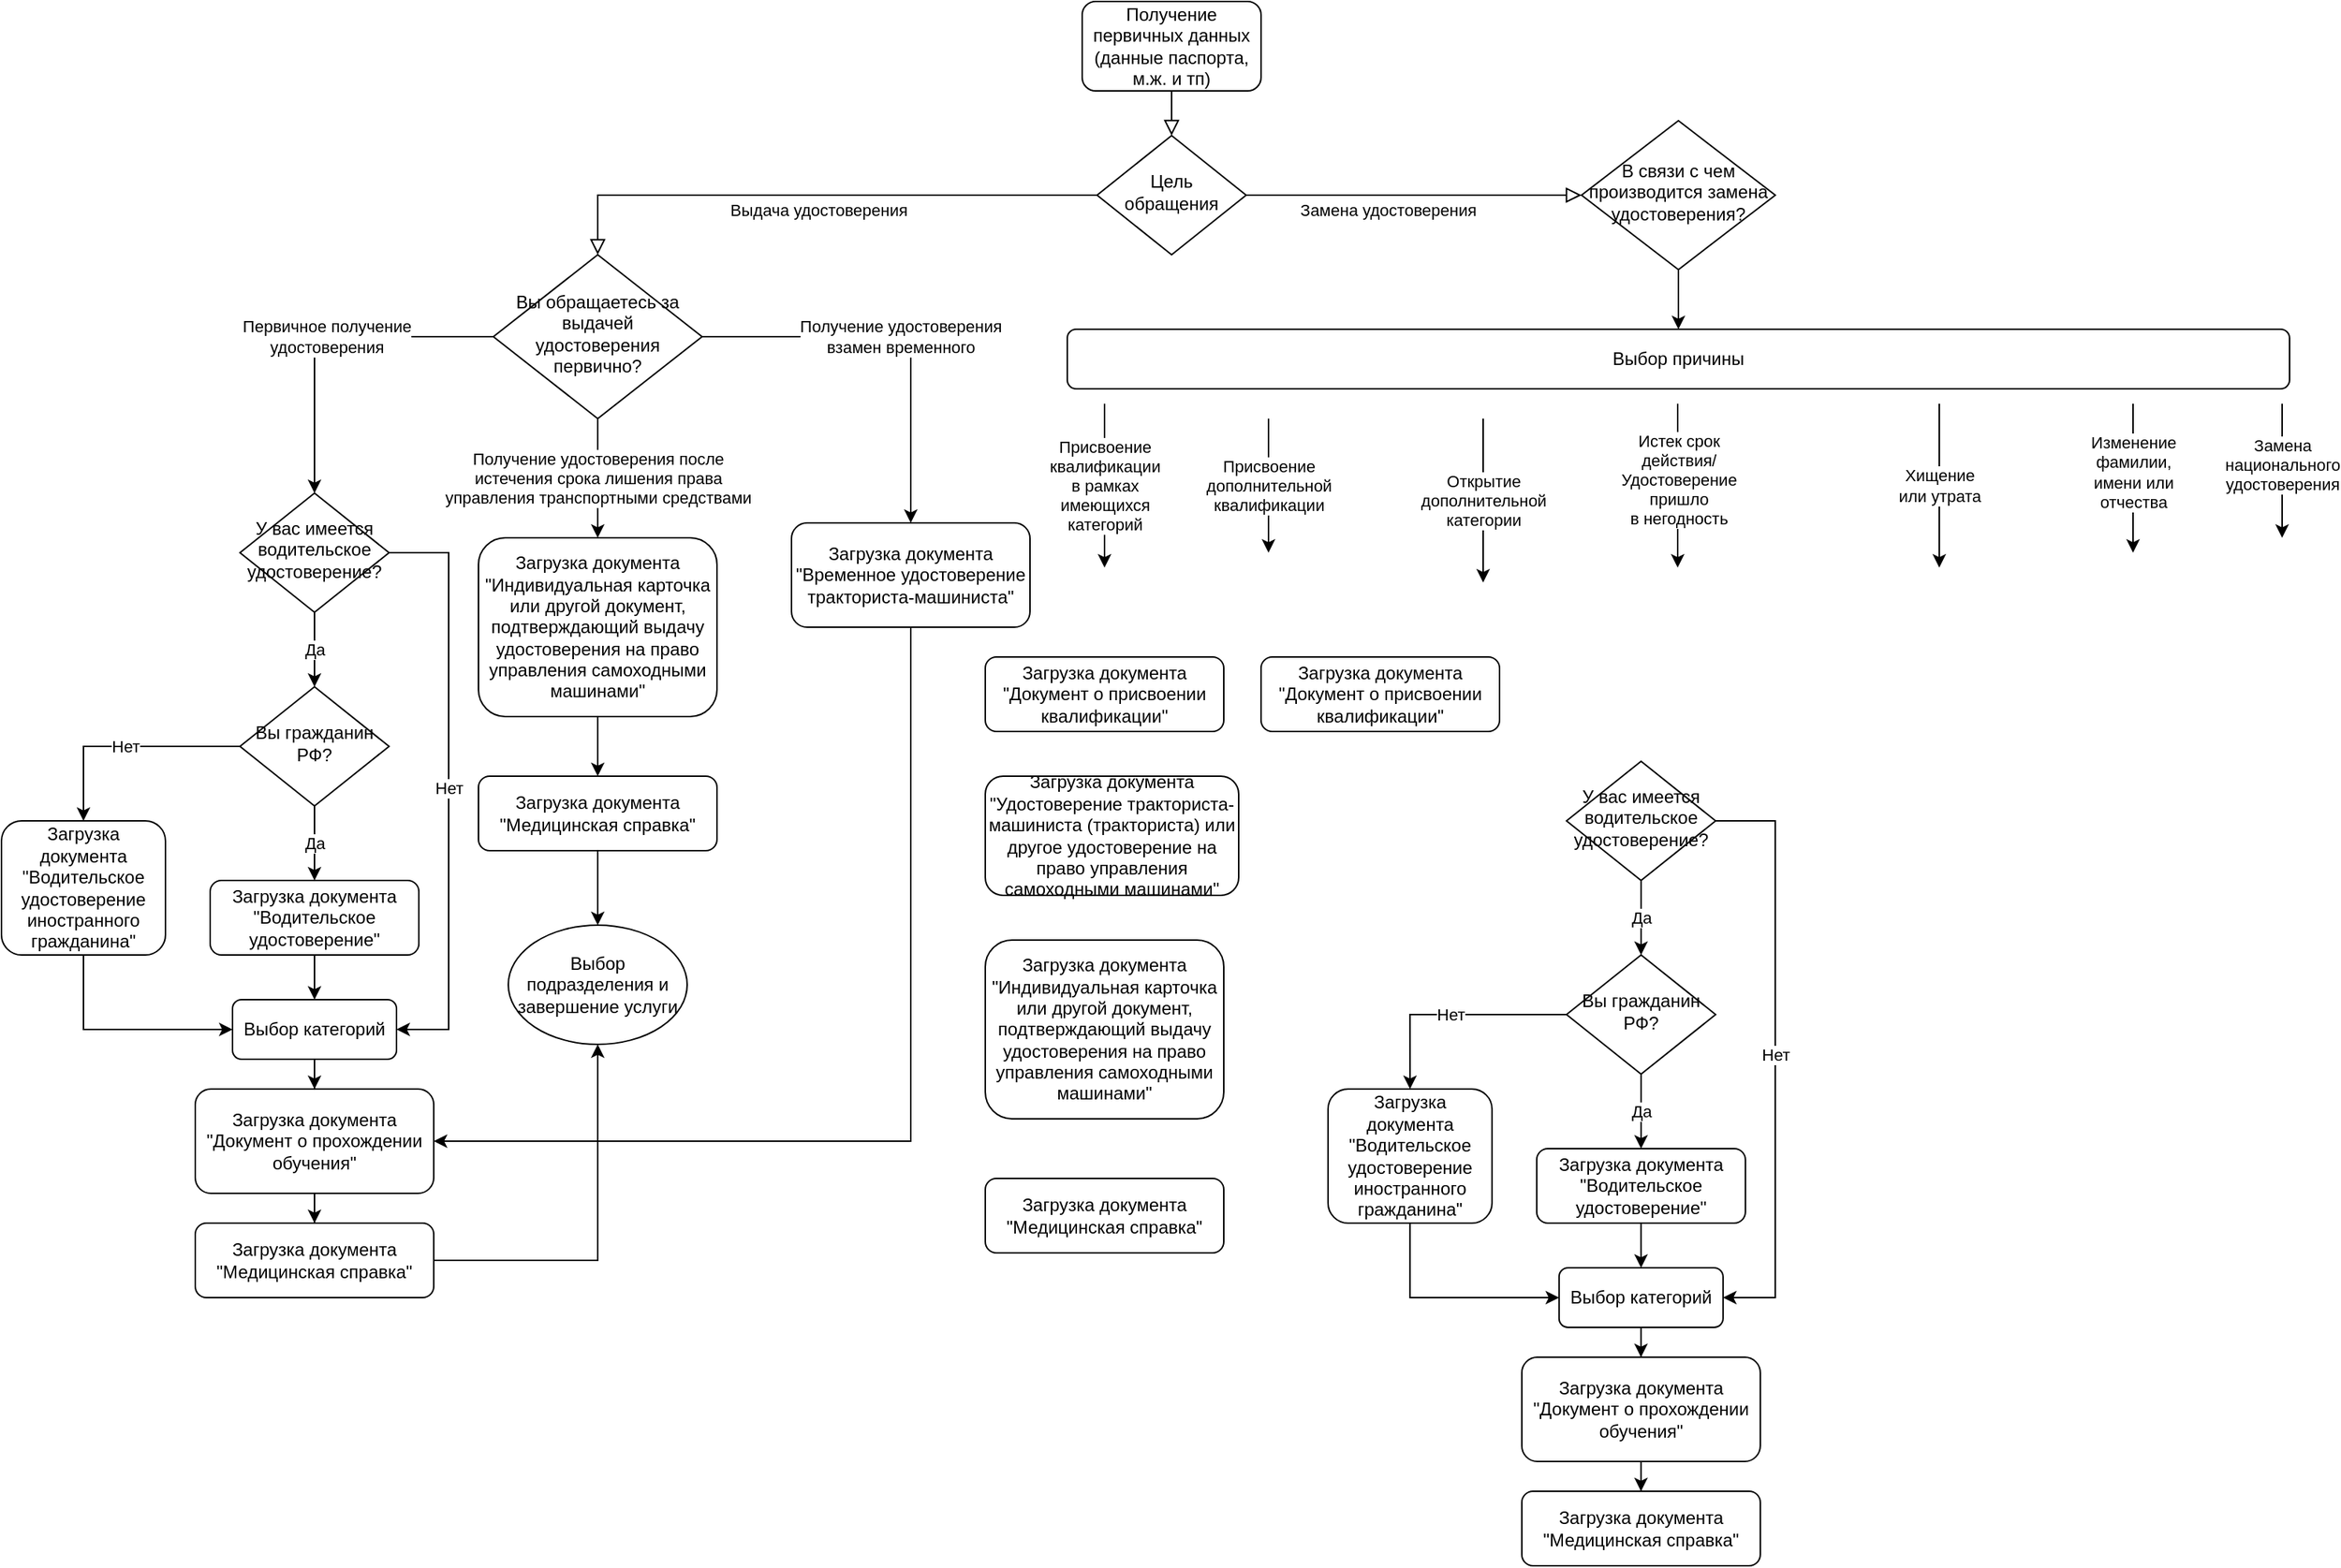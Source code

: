 <mxfile version="14.8.0" type="github" pages="2">
  <diagram id="C5RBs43oDa-KdzZeNtuy" name="Page-1">
    <mxGraphModel dx="1673" dy="896" grid="1" gridSize="10" guides="1" tooltips="1" connect="1" arrows="1" fold="1" page="1" pageScale="1" pageWidth="1654" pageHeight="1169" math="0" shadow="0">
      <root>
        <mxCell id="WIyWlLk6GJQsqaUBKTNV-0" />
        <mxCell id="WIyWlLk6GJQsqaUBKTNV-1" parent="WIyWlLk6GJQsqaUBKTNV-0" />
        <mxCell id="WIyWlLk6GJQsqaUBKTNV-2" value="" style="rounded=0;html=1;jettySize=auto;orthogonalLoop=1;fontSize=11;endArrow=block;endFill=0;endSize=8;strokeWidth=1;shadow=0;labelBackgroundColor=none;edgeStyle=orthogonalEdgeStyle;" parent="WIyWlLk6GJQsqaUBKTNV-1" source="WIyWlLk6GJQsqaUBKTNV-3" target="WIyWlLk6GJQsqaUBKTNV-6" edge="1">
          <mxGeometry relative="1" as="geometry" />
        </mxCell>
        <mxCell id="WIyWlLk6GJQsqaUBKTNV-3" value="Получение первичных данных (данные паспорта, м.ж. и тп)" style="rounded=1;whiteSpace=wrap;html=1;fontSize=12;glass=0;strokeWidth=1;shadow=0;" parent="WIyWlLk6GJQsqaUBKTNV-1" vertex="1">
          <mxGeometry x="765" y="40" width="120" height="60" as="geometry" />
        </mxCell>
        <mxCell id="WIyWlLk6GJQsqaUBKTNV-4" value="Замена удостоверения" style="rounded=0;html=1;jettySize=auto;orthogonalLoop=1;fontSize=11;endArrow=block;endFill=0;endSize=8;strokeWidth=1;shadow=0;labelBackgroundColor=none;edgeStyle=orthogonalEdgeStyle;entryX=0;entryY=0.5;entryDx=0;entryDy=0;" parent="WIyWlLk6GJQsqaUBKTNV-1" source="WIyWlLk6GJQsqaUBKTNV-6" target="LP5ZY8irFqe8Ylj5ovww-49" edge="1">
          <mxGeometry x="-0.156" y="-10" relative="1" as="geometry">
            <mxPoint as="offset" />
            <mxPoint x="825.0" y="260" as="targetPoint" />
          </mxGeometry>
        </mxCell>
        <mxCell id="WIyWlLk6GJQsqaUBKTNV-5" value="Выдача удостоверения" style="edgeStyle=orthogonalEdgeStyle;rounded=0;html=1;jettySize=auto;orthogonalLoop=1;fontSize=11;endArrow=block;endFill=0;endSize=8;strokeWidth=1;shadow=0;labelBackgroundColor=none;entryX=0.5;entryY=0;entryDx=0;entryDy=0;" parent="WIyWlLk6GJQsqaUBKTNV-1" source="WIyWlLk6GJQsqaUBKTNV-6" target="LP5ZY8irFqe8Ylj5ovww-3" edge="1">
          <mxGeometry y="10" relative="1" as="geometry">
            <mxPoint as="offset" />
            <mxPoint x="440" y="190" as="targetPoint" />
          </mxGeometry>
        </mxCell>
        <mxCell id="WIyWlLk6GJQsqaUBKTNV-6" value="Цель обращения" style="rhombus;whiteSpace=wrap;html=1;shadow=0;fontFamily=Helvetica;fontSize=12;align=center;strokeWidth=1;spacing=6;spacingTop=-4;" parent="WIyWlLk6GJQsqaUBKTNV-1" vertex="1">
          <mxGeometry x="775" y="130" width="100" height="80" as="geometry" />
        </mxCell>
        <mxCell id="LP5ZY8irFqe8Ylj5ovww-7" value="Первичное получение &lt;br&gt;удостоверения" style="edgeStyle=orthogonalEdgeStyle;rounded=0;orthogonalLoop=1;jettySize=auto;html=1;entryX=0.5;entryY=0;entryDx=0;entryDy=0;" edge="1" parent="WIyWlLk6GJQsqaUBKTNV-1" source="LP5ZY8irFqe8Ylj5ovww-3" target="LP5ZY8irFqe8Ylj5ovww-5">
          <mxGeometry relative="1" as="geometry" />
        </mxCell>
        <mxCell id="LP5ZY8irFqe8Ylj5ovww-8" value="Получение удостоверения после &lt;br&gt;истечения срока лишения права &lt;br&gt;управления транспортными средствами" style="edgeStyle=orthogonalEdgeStyle;rounded=0;orthogonalLoop=1;jettySize=auto;html=1;entryX=0.5;entryY=0;entryDx=0;entryDy=0;" edge="1" parent="WIyWlLk6GJQsqaUBKTNV-1" source="LP5ZY8irFqe8Ylj5ovww-3" target="LP5ZY8irFqe8Ylj5ovww-6">
          <mxGeometry relative="1" as="geometry" />
        </mxCell>
        <mxCell id="LP5ZY8irFqe8Ylj5ovww-10" value="Получение удостоверения &lt;br&gt;взамен временного" style="edgeStyle=orthogonalEdgeStyle;rounded=0;orthogonalLoop=1;jettySize=auto;html=1;entryX=0.5;entryY=0;entryDx=0;entryDy=0;" edge="1" parent="WIyWlLk6GJQsqaUBKTNV-1" source="LP5ZY8irFqe8Ylj5ovww-3" target="LP5ZY8irFqe8Ylj5ovww-9">
          <mxGeometry relative="1" as="geometry" />
        </mxCell>
        <mxCell id="LP5ZY8irFqe8Ylj5ovww-3" value="Вы обращаетесь за выдачей удостоверения первично?" style="rhombus;whiteSpace=wrap;html=1;shadow=0;fontFamily=Helvetica;fontSize=12;align=center;strokeWidth=1;spacing=6;spacingTop=-4;" vertex="1" parent="WIyWlLk6GJQsqaUBKTNV-1">
          <mxGeometry x="370" y="210" width="140" height="110" as="geometry" />
        </mxCell>
        <mxCell id="LP5ZY8irFqe8Ylj5ovww-12" value="Да" style="edgeStyle=orthogonalEdgeStyle;rounded=0;orthogonalLoop=1;jettySize=auto;html=1;entryX=0.5;entryY=0;entryDx=0;entryDy=0;" edge="1" parent="WIyWlLk6GJQsqaUBKTNV-1" source="LP5ZY8irFqe8Ylj5ovww-5" target="LP5ZY8irFqe8Ylj5ovww-11">
          <mxGeometry relative="1" as="geometry" />
        </mxCell>
        <mxCell id="LP5ZY8irFqe8Ylj5ovww-47" value="Нет" style="edgeStyle=orthogonalEdgeStyle;rounded=0;orthogonalLoop=1;jettySize=auto;html=1;entryX=1;entryY=0.5;entryDx=0;entryDy=0;" edge="1" parent="WIyWlLk6GJQsqaUBKTNV-1" source="LP5ZY8irFqe8Ylj5ovww-5" target="LP5ZY8irFqe8Ylj5ovww-29">
          <mxGeometry relative="1" as="geometry">
            <Array as="points">
              <mxPoint x="340" y="410" />
              <mxPoint x="340" y="730" />
            </Array>
          </mxGeometry>
        </mxCell>
        <mxCell id="LP5ZY8irFqe8Ylj5ovww-5" value="У вас имеется водительское удостоверение?" style="rhombus;whiteSpace=wrap;html=1;shadow=0;fontFamily=Helvetica;fontSize=12;align=center;strokeWidth=1;spacing=6;spacingTop=-4;" vertex="1" parent="WIyWlLk6GJQsqaUBKTNV-1">
          <mxGeometry x="200" y="370" width="100" height="80" as="geometry" />
        </mxCell>
        <mxCell id="LP5ZY8irFqe8Ylj5ovww-17" style="edgeStyle=orthogonalEdgeStyle;rounded=0;orthogonalLoop=1;jettySize=auto;html=1;entryX=0.5;entryY=0;entryDx=0;entryDy=0;" edge="1" parent="WIyWlLk6GJQsqaUBKTNV-1" source="LP5ZY8irFqe8Ylj5ovww-6" target="LP5ZY8irFqe8Ylj5ovww-15">
          <mxGeometry relative="1" as="geometry" />
        </mxCell>
        <mxCell id="LP5ZY8irFqe8Ylj5ovww-6" value="Загрузка документа &quot;Индивидуальная карточка или другой документ, подтверждающий выдачу удостоверения на право управления самоходными машинами&quot;" style="rounded=1;whiteSpace=wrap;html=1;shadow=0;strokeWidth=1;" vertex="1" parent="WIyWlLk6GJQsqaUBKTNV-1">
          <mxGeometry x="360" y="400" width="160" height="120" as="geometry" />
        </mxCell>
        <mxCell id="LP5ZY8irFqe8Ylj5ovww-46" style="edgeStyle=orthogonalEdgeStyle;rounded=0;orthogonalLoop=1;jettySize=auto;html=1;entryX=1;entryY=0.5;entryDx=0;entryDy=0;" edge="1" parent="WIyWlLk6GJQsqaUBKTNV-1" source="LP5ZY8irFqe8Ylj5ovww-9" target="LP5ZY8irFqe8Ylj5ovww-31">
          <mxGeometry relative="1" as="geometry">
            <Array as="points">
              <mxPoint x="650" y="805" />
            </Array>
          </mxGeometry>
        </mxCell>
        <mxCell id="LP5ZY8irFqe8Ylj5ovww-9" value="Загрузка документа &quot;Временное удостоверение тракториста-машиниста&quot;" style="rounded=1;whiteSpace=wrap;html=1;shadow=0;strokeWidth=1;" vertex="1" parent="WIyWlLk6GJQsqaUBKTNV-1">
          <mxGeometry x="570" y="390" width="160" height="70" as="geometry" />
        </mxCell>
        <mxCell id="LP5ZY8irFqe8Ylj5ovww-25" value="Да" style="edgeStyle=orthogonalEdgeStyle;rounded=0;orthogonalLoop=1;jettySize=auto;html=1;entryX=0.5;entryY=0;entryDx=0;entryDy=0;" edge="1" parent="WIyWlLk6GJQsqaUBKTNV-1" source="LP5ZY8irFqe8Ylj5ovww-11" target="LP5ZY8irFqe8Ylj5ovww-24">
          <mxGeometry relative="1" as="geometry" />
        </mxCell>
        <mxCell id="LP5ZY8irFqe8Ylj5ovww-28" value="Нет" style="edgeStyle=orthogonalEdgeStyle;rounded=0;orthogonalLoop=1;jettySize=auto;html=1;entryX=0.5;entryY=0;entryDx=0;entryDy=0;" edge="1" parent="WIyWlLk6GJQsqaUBKTNV-1" source="LP5ZY8irFqe8Ylj5ovww-11" target="LP5ZY8irFqe8Ylj5ovww-26">
          <mxGeometry relative="1" as="geometry" />
        </mxCell>
        <mxCell id="LP5ZY8irFqe8Ylj5ovww-11" value="Вы гражданин РФ?" style="rhombus;whiteSpace=wrap;html=1;shadow=0;fontFamily=Helvetica;fontSize=12;align=center;strokeWidth=1;spacing=6;spacingTop=-4;" vertex="1" parent="WIyWlLk6GJQsqaUBKTNV-1">
          <mxGeometry x="200" y="500" width="100" height="80" as="geometry" />
        </mxCell>
        <mxCell id="LP5ZY8irFqe8Ylj5ovww-18" style="edgeStyle=orthogonalEdgeStyle;rounded=0;orthogonalLoop=1;jettySize=auto;html=1;entryX=0.5;entryY=0;entryDx=0;entryDy=0;" edge="1" parent="WIyWlLk6GJQsqaUBKTNV-1" source="LP5ZY8irFqe8Ylj5ovww-15" target="LP5ZY8irFqe8Ylj5ovww-16">
          <mxGeometry relative="1" as="geometry" />
        </mxCell>
        <mxCell id="LP5ZY8irFqe8Ylj5ovww-15" value="Загрузка документа &quot;Медицинская справка&quot;" style="rounded=1;whiteSpace=wrap;html=1;shadow=0;strokeWidth=1;" vertex="1" parent="WIyWlLk6GJQsqaUBKTNV-1">
          <mxGeometry x="360" y="560" width="160" height="50" as="geometry" />
        </mxCell>
        <mxCell id="LP5ZY8irFqe8Ylj5ovww-16" value="Выбор подразделения и завершение услуги" style="ellipse;whiteSpace=wrap;html=1;shadow=0;strokeWidth=1;" vertex="1" parent="WIyWlLk6GJQsqaUBKTNV-1">
          <mxGeometry x="380" y="660" width="120" height="80" as="geometry" />
        </mxCell>
        <mxCell id="LP5ZY8irFqe8Ylj5ovww-30" style="edgeStyle=orthogonalEdgeStyle;rounded=0;orthogonalLoop=1;jettySize=auto;html=1;entryX=0.5;entryY=0;entryDx=0;entryDy=0;" edge="1" parent="WIyWlLk6GJQsqaUBKTNV-1" source="LP5ZY8irFqe8Ylj5ovww-24" target="LP5ZY8irFqe8Ylj5ovww-29">
          <mxGeometry relative="1" as="geometry" />
        </mxCell>
        <mxCell id="LP5ZY8irFqe8Ylj5ovww-24" value="Загрузка документа &quot;Водительское удостоверение&quot;" style="rounded=1;whiteSpace=wrap;html=1;shadow=0;strokeWidth=1;" vertex="1" parent="WIyWlLk6GJQsqaUBKTNV-1">
          <mxGeometry x="180" y="630" width="140" height="50" as="geometry" />
        </mxCell>
        <mxCell id="LP5ZY8irFqe8Ylj5ovww-44" style="edgeStyle=orthogonalEdgeStyle;rounded=0;orthogonalLoop=1;jettySize=auto;html=1;entryX=0;entryY=0.5;entryDx=0;entryDy=0;" edge="1" parent="WIyWlLk6GJQsqaUBKTNV-1" source="LP5ZY8irFqe8Ylj5ovww-26" target="LP5ZY8irFqe8Ylj5ovww-29">
          <mxGeometry relative="1" as="geometry">
            <Array as="points">
              <mxPoint x="95" y="730" />
            </Array>
          </mxGeometry>
        </mxCell>
        <mxCell id="LP5ZY8irFqe8Ylj5ovww-26" value="Загрузка документа &quot;Водительское удостоверение иностранного гражданина&quot;" style="rounded=1;whiteSpace=wrap;html=1;shadow=0;strokeWidth=1;" vertex="1" parent="WIyWlLk6GJQsqaUBKTNV-1">
          <mxGeometry x="40" y="590" width="110" height="90" as="geometry" />
        </mxCell>
        <mxCell id="LP5ZY8irFqe8Ylj5ovww-33" style="edgeStyle=orthogonalEdgeStyle;rounded=0;orthogonalLoop=1;jettySize=auto;html=1;" edge="1" parent="WIyWlLk6GJQsqaUBKTNV-1" source="LP5ZY8irFqe8Ylj5ovww-29" target="LP5ZY8irFqe8Ylj5ovww-31">
          <mxGeometry relative="1" as="geometry" />
        </mxCell>
        <mxCell id="LP5ZY8irFqe8Ylj5ovww-29" value="Выбор категорий" style="rounded=1;whiteSpace=wrap;html=1;shadow=0;strokeWidth=1;" vertex="1" parent="WIyWlLk6GJQsqaUBKTNV-1">
          <mxGeometry x="195" y="710" width="110" height="40" as="geometry" />
        </mxCell>
        <mxCell id="LP5ZY8irFqe8Ylj5ovww-34" style="edgeStyle=orthogonalEdgeStyle;rounded=0;orthogonalLoop=1;jettySize=auto;html=1;" edge="1" parent="WIyWlLk6GJQsqaUBKTNV-1" source="LP5ZY8irFqe8Ylj5ovww-31" target="LP5ZY8irFqe8Ylj5ovww-32">
          <mxGeometry relative="1" as="geometry" />
        </mxCell>
        <mxCell id="LP5ZY8irFqe8Ylj5ovww-31" value="Загрузка документа &quot;Документ о прохождении обучения&quot;" style="rounded=1;whiteSpace=wrap;html=1;shadow=0;strokeWidth=1;" vertex="1" parent="WIyWlLk6GJQsqaUBKTNV-1">
          <mxGeometry x="170" y="770" width="160" height="70" as="geometry" />
        </mxCell>
        <mxCell id="LP5ZY8irFqe8Ylj5ovww-35" style="edgeStyle=orthogonalEdgeStyle;rounded=0;orthogonalLoop=1;jettySize=auto;html=1;entryX=0.5;entryY=1;entryDx=0;entryDy=0;" edge="1" parent="WIyWlLk6GJQsqaUBKTNV-1" source="LP5ZY8irFqe8Ylj5ovww-32" target="LP5ZY8irFqe8Ylj5ovww-16">
          <mxGeometry relative="1" as="geometry" />
        </mxCell>
        <mxCell id="LP5ZY8irFqe8Ylj5ovww-32" value="Загрузка документа &quot;Медицинская справка&quot;" style="rounded=1;whiteSpace=wrap;html=1;shadow=0;strokeWidth=1;" vertex="1" parent="WIyWlLk6GJQsqaUBKTNV-1">
          <mxGeometry x="170" y="860" width="160" height="50" as="geometry" />
        </mxCell>
        <mxCell id="LP5ZY8irFqe8Ylj5ovww-54" style="edgeStyle=orthogonalEdgeStyle;rounded=0;orthogonalLoop=1;jettySize=auto;html=1;" edge="1" parent="WIyWlLk6GJQsqaUBKTNV-1" source="LP5ZY8irFqe8Ylj5ovww-49" target="LP5ZY8irFqe8Ylj5ovww-53">
          <mxGeometry relative="1" as="geometry" />
        </mxCell>
        <mxCell id="LP5ZY8irFqe8Ylj5ovww-49" value="В связи с чем производится замена удостоверения?" style="rhombus;whiteSpace=wrap;html=1;shadow=0;fontFamily=Helvetica;fontSize=12;align=center;strokeWidth=1;spacing=6;spacingTop=-4;" vertex="1" parent="WIyWlLk6GJQsqaUBKTNV-1">
          <mxGeometry x="1100" y="120" width="130" height="100" as="geometry" />
        </mxCell>
        <mxCell id="LP5ZY8irFqe8Ylj5ovww-56" value="Присвоение &lt;br&gt;дополнительной &lt;br&gt;квалификации" style="edgeStyle=orthogonalEdgeStyle;rounded=0;orthogonalLoop=1;jettySize=auto;html=1;" edge="1" parent="WIyWlLk6GJQsqaUBKTNV-1">
          <mxGeometry relative="1" as="geometry">
            <mxPoint x="890" y="410" as="targetPoint" />
            <mxPoint x="890" y="320" as="sourcePoint" />
          </mxGeometry>
        </mxCell>
        <mxCell id="LP5ZY8irFqe8Ylj5ovww-59" value="Присвоение &lt;br&gt;квалификации &lt;br&gt;в рамках &lt;br&gt;имеющихся &lt;br&gt;категорий" style="edgeStyle=orthogonalEdgeStyle;rounded=0;orthogonalLoop=1;jettySize=auto;html=1;" edge="1" parent="WIyWlLk6GJQsqaUBKTNV-1">
          <mxGeometry relative="1" as="geometry">
            <mxPoint x="780" y="420" as="targetPoint" />
            <mxPoint x="780" y="310" as="sourcePoint" />
          </mxGeometry>
        </mxCell>
        <mxCell id="LP5ZY8irFqe8Ylj5ovww-60" value="Открытие &lt;br&gt;дополнительной &lt;br&gt;категории" style="edgeStyle=orthogonalEdgeStyle;rounded=0;orthogonalLoop=1;jettySize=auto;html=1;" edge="1" parent="WIyWlLk6GJQsqaUBKTNV-1">
          <mxGeometry relative="1" as="geometry">
            <mxPoint x="1034" y="430" as="targetPoint" />
            <mxPoint x="1034" y="320" as="sourcePoint" />
          </mxGeometry>
        </mxCell>
        <mxCell id="LP5ZY8irFqe8Ylj5ovww-53" value="Выбор причины" style="rounded=1;whiteSpace=wrap;html=1;shadow=0;strokeWidth=1;" vertex="1" parent="WIyWlLk6GJQsqaUBKTNV-1">
          <mxGeometry x="755" y="260" width="820" height="40" as="geometry" />
        </mxCell>
        <mxCell id="LP5ZY8irFqe8Ylj5ovww-61" value="Хищение &lt;br&gt;или утрата" style="edgeStyle=orthogonalEdgeStyle;rounded=0;orthogonalLoop=1;jettySize=auto;html=1;" edge="1" parent="WIyWlLk6GJQsqaUBKTNV-1">
          <mxGeometry relative="1" as="geometry">
            <mxPoint x="1340" y="420" as="targetPoint" />
            <mxPoint x="1340" y="310" as="sourcePoint" />
          </mxGeometry>
        </mxCell>
        <mxCell id="LP5ZY8irFqe8Ylj5ovww-62" value="Изменение &lt;br&gt;фамилии, &lt;br&gt;имени или &lt;br&gt;отчества" style="edgeStyle=orthogonalEdgeStyle;rounded=0;orthogonalLoop=1;jettySize=auto;html=1;" edge="1" parent="WIyWlLk6GJQsqaUBKTNV-1">
          <mxGeometry x="-0.091" relative="1" as="geometry">
            <mxPoint x="1470" y="410" as="targetPoint" />
            <mxPoint x="1470" y="310" as="sourcePoint" />
            <mxPoint as="offset" />
          </mxGeometry>
        </mxCell>
        <mxCell id="LP5ZY8irFqe8Ylj5ovww-63" value="Замена &lt;br&gt;национального &lt;br&gt;удостоверения" style="edgeStyle=orthogonalEdgeStyle;rounded=0;orthogonalLoop=1;jettySize=auto;html=1;" edge="1" parent="WIyWlLk6GJQsqaUBKTNV-1">
          <mxGeometry x="-0.091" relative="1" as="geometry">
            <mxPoint x="1570" y="400" as="targetPoint" />
            <mxPoint x="1570" y="310" as="sourcePoint" />
            <mxPoint as="offset" />
          </mxGeometry>
        </mxCell>
        <mxCell id="LP5ZY8irFqe8Ylj5ovww-64" value="Истек срок &lt;br&gt;действия/&lt;br&gt;Удостоверение &lt;br&gt;пришло &lt;br&gt;в негодность" style="edgeStyle=orthogonalEdgeStyle;rounded=0;orthogonalLoop=1;jettySize=auto;html=1;" edge="1" parent="WIyWlLk6GJQsqaUBKTNV-1">
          <mxGeometry x="-0.077" relative="1" as="geometry">
            <mxPoint x="1164.5" y="420" as="targetPoint" />
            <mxPoint x="1164.5" y="310" as="sourcePoint" />
            <Array as="points">
              <mxPoint x="1164.5" y="420" />
            </Array>
            <mxPoint as="offset" />
          </mxGeometry>
        </mxCell>
        <mxCell id="LP5ZY8irFqe8Ylj5ovww-65" value="Загрузка документа &quot;Документ о присвоении квалификации&quot;" style="rounded=1;whiteSpace=wrap;html=1;shadow=0;strokeWidth=1;" vertex="1" parent="WIyWlLk6GJQsqaUBKTNV-1">
          <mxGeometry x="700" y="480" width="160" height="50" as="geometry" />
        </mxCell>
        <mxCell id="LP5ZY8irFqe8Ylj5ovww-66" value="Загрузка документа &quot;Удостоверение тракториста-машиниста (тракториста) или другое удостоверение на право управления самоходными машинами&lt;span style=&quot;color: rgba(0 , 0 , 0 , 0) ; font-family: monospace ; font-size: 0px&quot;&gt;%3CmxGraphModel%3E%3Croot%3E%3CmxCell%20id%3D%220%22%2F%3E%3CmxCell%20id%3D%221%22%20parent%3D%220%22%2F%3E%3CmxCell%20id%3D%222%22%20value%3D%22%D0%97%D0%B0%D0%B3%D1%80%D1%83%D0%B7%D0%BA%D0%B0%20%D0%B4%D0%BE%D0%BA%D1%83%D0%BC%D0%B5%D0%BD%D1%82%D0%B0%20%26quot%3B%D0%94%D0%BE%D0%BA%D1%83%D0%BC%D0%B5%D0%BD%D1%82%20%D0%BE%20%D0%BF%D1%80%D0%B8%D1%81%D0%B2%D0%BE%D0%B5%D0%BD%D0%B8%D0%B8%20%D0%BA%D0%B2%D0%B0%D0%BB%D0%B8%D1%84%D0%B8%D0%BA%D0%B0%D1%86%D0%B8%D0%B8%26quot%3B%22%20style%3D%22rounded%3D1%3BwhiteSpace%3Dwrap%3Bhtml%3D1%3Bshadow%3D0%3BstrokeWidth%3D1%3B%22%20vertex%3D%221%22%20parent%3D%221%22%3E%3CmxGeometry%20x%3D%221130%22%20y%3D%22420%22%20width%3D%22160%22%20height%3D%2250%22%20as%3D%22geometry%22%2F%3E%3C%2FmxCell%3E%3C%2Froot%3E%3C%2FmxGraphModel%3E&lt;/span&gt;&lt;span style=&quot;color: rgba(0 , 0 , 0 , 0) ; font-family: monospace ; font-size: 0px&quot;&gt;%3CmxGraphModel%3E%3Croot%3E%3CmxCell%20id%3D%220%22%2F%3E%3CmxCell%20id%3D%221%22%20parent%3D%220%22%2F%3E%3CmxCell%20id%3D%222%22%20value%3D%22%D0%97%D0%B0%D0%B3%D1%80%D1%83%D0%B7%D0%BA%D0%B0%20%D0%B4%D0%BE%D0%BA%D1%83%D0%BC%D0%B5%D0%BD%D1%82%D0%B0%20%26quot%3B%D0%94%D0%BE%D0%BA%D1%83%D0%BC%D0%B5%D0%BD%D1%82%20%D0%BE%20%D0%BF%D1%80%D0%B8%D1%81%D0%B2%D0%BE%D0%B5%D0%BD%D0%B8%D0%B8%20%D0%BA%D0%B2%D0%B0%D0%BB%D0%B8%D1%84%D0%B8%D0%BA%D0%B0%D1%86%D0%B8%D0%B8%26quot%3B%22%20style%3D%22rounded%3D1%3BwhiteSpace%3Dwrap%3Bhtml%3D1%3Bshadow%3D0%3BstrokeWidth%3D1%3B%22%20vertex%3D%221%22%20parent%3D%221%22%3E%3CmxGeometry%20x%3D%221130%22%20y%3D%22420%22%20width%3D%22160%22%20height%3D%2250%22%20as%3D%22geometry%22%2F%3E%3C%2FmxCell%3E%3C%2Froot%3E%3C%2FmxGraphModel%3E&lt;/span&gt;&quot;" style="rounded=1;whiteSpace=wrap;html=1;shadow=0;strokeWidth=1;" vertex="1" parent="WIyWlLk6GJQsqaUBKTNV-1">
          <mxGeometry x="700" y="560" width="170" height="80" as="geometry" />
        </mxCell>
        <mxCell id="LP5ZY8irFqe8Ylj5ovww-67" value="Загрузка документа &quot;Индивидуальная карточка или другой документ, подтверждающий выдачу удостоверения на право управления самоходными машинами&quot;" style="rounded=1;whiteSpace=wrap;html=1;shadow=0;strokeWidth=1;" vertex="1" parent="WIyWlLk6GJQsqaUBKTNV-1">
          <mxGeometry x="700" y="670" width="160" height="120" as="geometry" />
        </mxCell>
        <mxCell id="LP5ZY8irFqe8Ylj5ovww-68" value="Загрузка документа &quot;Медицинская справка&quot;" style="rounded=1;whiteSpace=wrap;html=1;shadow=0;strokeWidth=1;" vertex="1" parent="WIyWlLk6GJQsqaUBKTNV-1">
          <mxGeometry x="700" y="830" width="160" height="50" as="geometry" />
        </mxCell>
        <mxCell id="LP5ZY8irFqe8Ylj5ovww-69" value="Загрузка документа &quot;Документ о присвоении квалификации&quot;" style="rounded=1;whiteSpace=wrap;html=1;shadow=0;strokeWidth=1;" vertex="1" parent="WIyWlLk6GJQsqaUBKTNV-1">
          <mxGeometry x="885" y="480" width="160" height="50" as="geometry" />
        </mxCell>
        <mxCell id="LP5ZY8irFqe8Ylj5ovww-72" value="Да" style="edgeStyle=orthogonalEdgeStyle;rounded=0;orthogonalLoop=1;jettySize=auto;html=1;entryX=0.5;entryY=0;entryDx=0;entryDy=0;" edge="1" parent="WIyWlLk6GJQsqaUBKTNV-1" source="LP5ZY8irFqe8Ylj5ovww-74" target="LP5ZY8irFqe8Ylj5ovww-77">
          <mxGeometry relative="1" as="geometry" />
        </mxCell>
        <mxCell id="LP5ZY8irFqe8Ylj5ovww-73" value="Нет" style="edgeStyle=orthogonalEdgeStyle;rounded=0;orthogonalLoop=1;jettySize=auto;html=1;entryX=1;entryY=0.5;entryDx=0;entryDy=0;" edge="1" parent="WIyWlLk6GJQsqaUBKTNV-1" source="LP5ZY8irFqe8Ylj5ovww-74" target="LP5ZY8irFqe8Ylj5ovww-83">
          <mxGeometry relative="1" as="geometry">
            <Array as="points">
              <mxPoint x="1229.94" y="590" />
              <mxPoint x="1229.94" y="910" />
            </Array>
          </mxGeometry>
        </mxCell>
        <mxCell id="LP5ZY8irFqe8Ylj5ovww-74" value="У вас имеется водительское удостоверение?" style="rhombus;whiteSpace=wrap;html=1;shadow=0;fontFamily=Helvetica;fontSize=12;align=center;strokeWidth=1;spacing=6;spacingTop=-4;" vertex="1" parent="WIyWlLk6GJQsqaUBKTNV-1">
          <mxGeometry x="1089.94" y="550" width="100" height="80" as="geometry" />
        </mxCell>
        <mxCell id="LP5ZY8irFqe8Ylj5ovww-75" value="Да" style="edgeStyle=orthogonalEdgeStyle;rounded=0;orthogonalLoop=1;jettySize=auto;html=1;entryX=0.5;entryY=0;entryDx=0;entryDy=0;" edge="1" parent="WIyWlLk6GJQsqaUBKTNV-1" source="LP5ZY8irFqe8Ylj5ovww-77" target="LP5ZY8irFqe8Ylj5ovww-79">
          <mxGeometry relative="1" as="geometry" />
        </mxCell>
        <mxCell id="LP5ZY8irFqe8Ylj5ovww-76" value="Нет" style="edgeStyle=orthogonalEdgeStyle;rounded=0;orthogonalLoop=1;jettySize=auto;html=1;entryX=0.5;entryY=0;entryDx=0;entryDy=0;" edge="1" parent="WIyWlLk6GJQsqaUBKTNV-1" source="LP5ZY8irFqe8Ylj5ovww-77" target="LP5ZY8irFqe8Ylj5ovww-81">
          <mxGeometry relative="1" as="geometry" />
        </mxCell>
        <mxCell id="LP5ZY8irFqe8Ylj5ovww-77" value="Вы гражданин РФ?" style="rhombus;whiteSpace=wrap;html=1;shadow=0;fontFamily=Helvetica;fontSize=12;align=center;strokeWidth=1;spacing=6;spacingTop=-4;" vertex="1" parent="WIyWlLk6GJQsqaUBKTNV-1">
          <mxGeometry x="1089.94" y="680" width="100" height="80" as="geometry" />
        </mxCell>
        <mxCell id="LP5ZY8irFqe8Ylj5ovww-78" style="edgeStyle=orthogonalEdgeStyle;rounded=0;orthogonalLoop=1;jettySize=auto;html=1;entryX=0.5;entryY=0;entryDx=0;entryDy=0;" edge="1" parent="WIyWlLk6GJQsqaUBKTNV-1" source="LP5ZY8irFqe8Ylj5ovww-79" target="LP5ZY8irFqe8Ylj5ovww-83">
          <mxGeometry relative="1" as="geometry" />
        </mxCell>
        <mxCell id="LP5ZY8irFqe8Ylj5ovww-79" value="Загрузка документа &quot;Водительское удостоверение&quot;" style="rounded=1;whiteSpace=wrap;html=1;shadow=0;strokeWidth=1;" vertex="1" parent="WIyWlLk6GJQsqaUBKTNV-1">
          <mxGeometry x="1069.94" y="810" width="140" height="50" as="geometry" />
        </mxCell>
        <mxCell id="LP5ZY8irFqe8Ylj5ovww-80" style="edgeStyle=orthogonalEdgeStyle;rounded=0;orthogonalLoop=1;jettySize=auto;html=1;entryX=0;entryY=0.5;entryDx=0;entryDy=0;" edge="1" parent="WIyWlLk6GJQsqaUBKTNV-1" source="LP5ZY8irFqe8Ylj5ovww-81" target="LP5ZY8irFqe8Ylj5ovww-83">
          <mxGeometry relative="1" as="geometry">
            <Array as="points">
              <mxPoint x="984.94" y="910" />
            </Array>
          </mxGeometry>
        </mxCell>
        <mxCell id="LP5ZY8irFqe8Ylj5ovww-81" value="Загрузка документа &quot;Водительское удостоверение иностранного гражданина&quot;" style="rounded=1;whiteSpace=wrap;html=1;shadow=0;strokeWidth=1;" vertex="1" parent="WIyWlLk6GJQsqaUBKTNV-1">
          <mxGeometry x="929.94" y="770" width="110" height="90" as="geometry" />
        </mxCell>
        <mxCell id="LP5ZY8irFqe8Ylj5ovww-82" style="edgeStyle=orthogonalEdgeStyle;rounded=0;orthogonalLoop=1;jettySize=auto;html=1;" edge="1" parent="WIyWlLk6GJQsqaUBKTNV-1" source="LP5ZY8irFqe8Ylj5ovww-83" target="LP5ZY8irFqe8Ylj5ovww-85">
          <mxGeometry relative="1" as="geometry" />
        </mxCell>
        <mxCell id="LP5ZY8irFqe8Ylj5ovww-83" value="Выбор категорий" style="rounded=1;whiteSpace=wrap;html=1;shadow=0;strokeWidth=1;" vertex="1" parent="WIyWlLk6GJQsqaUBKTNV-1">
          <mxGeometry x="1084.94" y="890" width="110" height="40" as="geometry" />
        </mxCell>
        <mxCell id="LP5ZY8irFqe8Ylj5ovww-84" style="edgeStyle=orthogonalEdgeStyle;rounded=0;orthogonalLoop=1;jettySize=auto;html=1;" edge="1" parent="WIyWlLk6GJQsqaUBKTNV-1" source="LP5ZY8irFqe8Ylj5ovww-85" target="LP5ZY8irFqe8Ylj5ovww-86">
          <mxGeometry relative="1" as="geometry" />
        </mxCell>
        <mxCell id="LP5ZY8irFqe8Ylj5ovww-85" value="Загрузка документа &quot;Документ о прохождении обучения&quot;" style="rounded=1;whiteSpace=wrap;html=1;shadow=0;strokeWidth=1;" vertex="1" parent="WIyWlLk6GJQsqaUBKTNV-1">
          <mxGeometry x="1059.94" y="950" width="160" height="70" as="geometry" />
        </mxCell>
        <mxCell id="LP5ZY8irFqe8Ylj5ovww-86" value="Загрузка документа &quot;Медицинская справка&quot;" style="rounded=1;whiteSpace=wrap;html=1;shadow=0;strokeWidth=1;" vertex="1" parent="WIyWlLk6GJQsqaUBKTNV-1">
          <mxGeometry x="1059.94" y="1040" width="160" height="50" as="geometry" />
        </mxCell>
      </root>
    </mxGraphModel>
  </diagram>
  <diagram id="hclW55LtqkLdawyu5qr-" name="Присвоение квалификации в рамках имеющихся категорий">
    <mxGraphModel dx="1673" dy="896" grid="1" gridSize="10" guides="1" tooltips="1" connect="1" arrows="1" fold="1" page="1" pageScale="1" pageWidth="827" pageHeight="1169" math="0" shadow="0">
      <root>
        <mxCell id="kvLU15jJftnli9S3MVWt-0" />
        <mxCell id="kvLU15jJftnli9S3MVWt-1" parent="kvLU15jJftnli9S3MVWt-0" />
        <mxCell id="VKUfGbv2Q31R_BO1hPON-0" value="Загрузка документа &quot;Документ о присвоении квалификации&quot;" style="rounded=1;whiteSpace=wrap;html=1;shadow=0;strokeWidth=1;" vertex="1" parent="kvLU15jJftnli9S3MVWt-1">
          <mxGeometry x="120" y="90" width="160" height="50" as="geometry" />
        </mxCell>
        <mxCell id="VKUfGbv2Q31R_BO1hPON-1" value="Загрузка документа &quot;Удостоверение тракториста-машиниста (тракториста) или другое удостоверение на право управления самоходными машинами&lt;span style=&quot;color: rgba(0 , 0 , 0 , 0) ; font-family: monospace ; font-size: 0px&quot;&gt;%3CmxGraphModel%3E%3Croot%3E%3CmxCell%20id%3D%220%22%2F%3E%3CmxCell%20id%3D%221%22%20parent%3D%220%22%2F%3E%3CmxCell%20id%3D%222%22%20value%3D%22%D0%97%D0%B0%D0%B3%D1%80%D1%83%D0%B7%D0%BA%D0%B0%20%D0%B4%D0%BE%D0%BA%D1%83%D0%BC%D0%B5%D0%BD%D1%82%D0%B0%20%26quot%3B%D0%94%D0%BE%D0%BA%D1%83%D0%BC%D0%B5%D0%BD%D1%82%20%D0%BE%20%D0%BF%D1%80%D0%B8%D1%81%D0%B2%D0%BE%D0%B5%D0%BD%D0%B8%D0%B8%20%D0%BA%D0%B2%D0%B0%D0%BB%D0%B8%D1%84%D0%B8%D0%BA%D0%B0%D1%86%D0%B8%D0%B8%26quot%3B%22%20style%3D%22rounded%3D1%3BwhiteSpace%3Dwrap%3Bhtml%3D1%3Bshadow%3D0%3BstrokeWidth%3D1%3B%22%20vertex%3D%221%22%20parent%3D%221%22%3E%3CmxGeometry%20x%3D%221130%22%20y%3D%22420%22%20width%3D%22160%22%20height%3D%2250%22%20as%3D%22geometry%22%2F%3E%3C%2FmxCell%3E%3C%2Froot%3E%3C%2FmxGraphModel%3E&lt;/span&gt;&lt;span style=&quot;color: rgba(0 , 0 , 0 , 0) ; font-family: monospace ; font-size: 0px&quot;&gt;%3CmxGraphModel%3E%3Croot%3E%3CmxCell%20id%3D%220%22%2F%3E%3CmxCell%20id%3D%221%22%20parent%3D%220%22%2F%3E%3CmxCell%20id%3D%222%22%20value%3D%22%D0%97%D0%B0%D0%B3%D1%80%D1%83%D0%B7%D0%BA%D0%B0%20%D0%B4%D0%BE%D0%BA%D1%83%D0%BC%D0%B5%D0%BD%D1%82%D0%B0%20%26quot%3B%D0%94%D0%BE%D0%BA%D1%83%D0%BC%D0%B5%D0%BD%D1%82%20%D0%BE%20%D0%BF%D1%80%D0%B8%D1%81%D0%B2%D0%BE%D0%B5%D0%BD%D0%B8%D0%B8%20%D0%BA%D0%B2%D0%B0%D0%BB%D0%B8%D1%84%D0%B8%D0%BA%D0%B0%D1%86%D0%B8%D0%B8%26quot%3B%22%20style%3D%22rounded%3D1%3BwhiteSpace%3Dwrap%3Bhtml%3D1%3Bshadow%3D0%3BstrokeWidth%3D1%3B%22%20vertex%3D%221%22%20parent%3D%221%22%3E%3CmxGeometry%20x%3D%221130%22%20y%3D%22420%22%20width%3D%22160%22%20height%3D%2250%22%20as%3D%22geometry%22%2F%3E%3C%2FmxCell%3E%3C%2Froot%3E%3C%2FmxGraphModel%3E&lt;/span&gt;&quot;" style="rounded=1;whiteSpace=wrap;html=1;shadow=0;strokeWidth=1;" vertex="1" parent="kvLU15jJftnli9S3MVWt-1">
          <mxGeometry x="120" y="170" width="160" height="90" as="geometry" />
        </mxCell>
        <mxCell id="VKUfGbv2Q31R_BO1hPON-2" value="Загрузка документа &quot;Индивидуальная карточка или другой документ, подтверждающий выдачу удостоверения на право управления самоходными машинами&quot;" style="rounded=1;whiteSpace=wrap;html=1;shadow=0;strokeWidth=1;" vertex="1" parent="kvLU15jJftnli9S3MVWt-1">
          <mxGeometry x="120" y="280" width="160" height="120" as="geometry" />
        </mxCell>
        <mxCell id="VKUfGbv2Q31R_BO1hPON-3" value="Загрузка документа &quot;Медицинская справка&quot;" style="rounded=1;whiteSpace=wrap;html=1;shadow=0;strokeWidth=1;" vertex="1" parent="kvLU15jJftnli9S3MVWt-1">
          <mxGeometry x="120" y="440" width="160" height="50" as="geometry" />
        </mxCell>
        <mxCell id="3Rrlsl-Phg1nYhmITeOv-0" value="Выбор подразделения и завершение услуги" style="ellipse;whiteSpace=wrap;html=1;shadow=0;strokeWidth=1;" vertex="1" parent="kvLU15jJftnli9S3MVWt-1">
          <mxGeometry x="140" y="540" width="120" height="80" as="geometry" />
        </mxCell>
      </root>
    </mxGraphModel>
  </diagram>
</mxfile>
